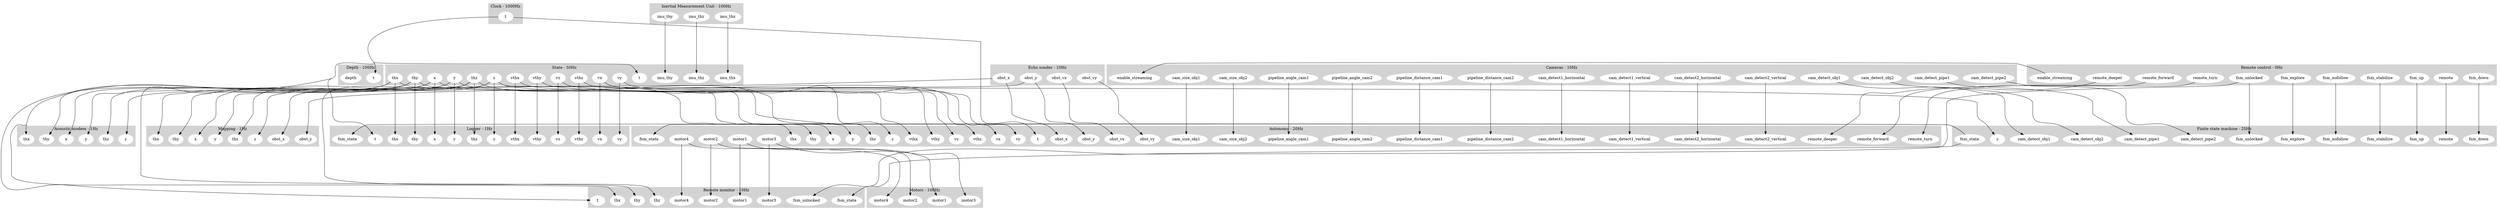 digraph links {
	concentrate=true;
	subgraph cluster_1 {
		label = "Acoustic modem - 1Hz";
		style=filled;
		color=lightgrey;
		node [style=filled,color=white];
		2 [label = "thx"];
		3 [label = "thy"];
		4 [label = "thz"];
		5 [label = "x"];
		6 [label = "y"];
		7 [label = "z"];
	}
	subgraph cluster_8 {
		label = "Autonomy - 20Hz";
		style=filled;
		color=lightgrey;
		node [style=filled,color=white];
		9 [label = "cam_detect1_horizontal"];
		10 [label = "cam_detect1_vertical"];
		11 [label = "cam_detect2_horizontal"];
		12 [label = "cam_detect2_vertical"];
		13 [label = "cam_size_obj1"];
		14 [label = "cam_size_obj2"];
		15 [label = "fsm_state"];
		16 [label = "obst_vx"];
		17 [label = "obst_vy"];
		18 [label = "obst_x"];
		19 [label = "obst_y"];
		20 [label = "pipeline_angle_cam1"];
		21 [label = "pipeline_angle_cam2"];
		22 [label = "pipeline_distance_cam1"];
		23 [label = "pipeline_distance_cam2"];
		24 [label = "remote_deeper"];
		25 [label = "remote_forward"];
		26 [label = "remote_turn"];
		27 [label = "t"];
		28 [label = "thx"];
		29 [label = "thy"];
		30 [label = "thz"];
		31 [label = "vthx"];
		32 [label = "vthy"];
		33 [label = "vthz"];
		34 [label = "vx"];
		35 [label = "vy"];
		36 [label = "vz"];
		37 [label = "x"];
		38 [label = "y"];
		39 [label = "z"];
		40 [label = "motor1"];
		41 [label = "motor2"];
		42 [label = "motor3"];
		43 [label = "motor4"];
	}
	subgraph cluster_44 {
		label = "Cameras - 10Hz";
		style=filled;
		color=lightgrey;
		node [style=filled,color=white];
		45 [label = "enable_streaming"];
		46 [label = "cam_detect1_horizontal"];
		47 [label = "cam_detect1_vertical"];
		48 [label = "cam_detect2_horizontal"];
		49 [label = "cam_detect2_vertical"];
		50 [label = "cam_detect_obj1"];
		51 [label = "cam_detect_obj2"];
		52 [label = "cam_detect_pipe1"];
		53 [label = "cam_detect_pipe2"];
		54 [label = "cam_size_obj1"];
		55 [label = "cam_size_obj2"];
		56 [label = "pipeline_angle_cam1"];
		57 [label = "pipeline_angle_cam2"];
		58 [label = "pipeline_distance_cam1"];
		59 [label = "pipeline_distance_cam2"];
	}
	subgraph cluster_60 {
		label = "Clock - 1000Hz";
		style=filled;
		color=lightgrey;
		node [style=filled,color=white];
		61 [label = "t"];
	}
	subgraph cluster_62 {
		label = "Depth - 100Hz";
		style=filled;
		color=lightgrey;
		node [style=filled,color=white];
		63 [label = "t"];
		64 [label = "depth"];
	}
	subgraph cluster_65 {
		label = "Echo sonder - 10Hz";
		style=filled;
		color=lightgrey;
		node [style=filled,color=white];
		66 [label = "obst_vx"];
		67 [label = "obst_vy"];
		68 [label = "obst_x"];
		69 [label = "obst_y"];
	}
	subgraph cluster_70 {
		label = "I2C - 100Hz";
		style=filled;
		color=lightgrey;
		node [style=filled,color=white];
	}
	subgraph cluster_71 {
		label = "Inertial Measurement Unit - 100Hz";
		style=filled;
		color=lightgrey;
		node [style=filled,color=white];
		72 [label = "imu_thx"];
		73 [label = "imu_thy"];
		74 [label = "imu_thz"];
	}
	subgraph cluster_75 {
		label = "Logger - 1Hz";
		style=filled;
		color=lightgrey;
		node [style=filled,color=white];
		76 [label = "fsm_state"];
		77 [label = "t"];
		78 [label = "thx"];
		79 [label = "thy"];
		80 [label = "thz"];
		81 [label = "vthx"];
		82 [label = "vthy"];
		83 [label = "vthz"];
		84 [label = "vx"];
		85 [label = "vy"];
		86 [label = "vz"];
		87 [label = "x"];
		88 [label = "y"];
		89 [label = "z"];
	}
	subgraph cluster_90 {
		label = "Mapping - 1Hz";
		style=filled;
		color=lightgrey;
		node [style=filled,color=white];
		91 [label = "obst_x"];
		92 [label = "obst_y"];
		93 [label = "thx"];
		94 [label = "thy"];
		95 [label = "thz"];
		96 [label = "x"];
		97 [label = "y"];
		98 [label = "z"];
	}
	subgraph cluster_99 {
		label = "Motors - 100Hz";
		style=filled;
		color=lightgrey;
		node [style=filled,color=white];
		100 [label = "motor1"];
		101 [label = "motor2"];
		102 [label = "motor3"];
		103 [label = "motor4"];
	}
	subgraph cluster_104 {
		label = "Remote control - 0Hz";
		style=filled;
		color=lightgrey;
		node [style=filled,color=white];
		105 [label = "enable_streaming"];
		106 [label = "fsm_down"];
		107 [label = "fsm_explore"];
		108 [label = "fsm_nofollow"];
		109 [label = "fsm_stabilize"];
		110 [label = "fsm_unlocked"];
		111 [label = "fsm_up"];
		112 [label = "remote"];
		113 [label = "remote_deeper"];
		114 [label = "remote_forward"];
		115 [label = "remote_turn"];
	}
	subgraph cluster_116 {
		label = "Remote monitor - 10Hz";
		style=filled;
		color=lightgrey;
		node [style=filled,color=white];
		117 [label = "fsm_state"];
		118 [label = "fsm_unlocked"];
		119 [label = "motor1"];
		120 [label = "motor2"];
		121 [label = "motor3"];
		122 [label = "motor4"];
		123 [label = "t"];
		124 [label = "thx"];
		125 [label = "thy"];
		126 [label = "thz"];
	}
	subgraph cluster_127 {
		label = "State - 50Hz";
		style=filled;
		color=lightgrey;
		node [style=filled,color=white];
		128 [label = "imu_thx"];
		129 [label = "imu_thy"];
		130 [label = "imu_thz"];
		131 [label = "t"];
		132 [label = "thx"];
		133 [label = "thy"];
		134 [label = "thz"];
		135 [label = "vthx"];
		136 [label = "vthy"];
		137 [label = "vthz"];
		138 [label = "vx"];
		139 [label = "vy"];
		140 [label = "vz"];
		141 [label = "x"];
		142 [label = "y"];
		143 [label = "z"];
	}
	subgraph cluster_144 {
		label = "Finite state machine - 25Hz";
		style=filled;
		color=lightgrey;
		node [style=filled,color=white];
		145 [label = "cam_detect_obj1"];
		146 [label = "cam_detect_obj2"];
		147 [label = "cam_detect_pipe1"];
		148 [label = "cam_detect_pipe2"];
		149 [label = "fsm_down"];
		150 [label = "fsm_explore"];
		151 [label = "fsm_nofollow"];
		152 [label = "fsm_stabilize"];
		153 [label = "fsm_unlocked"];
		154 [label = "fsm_up"];
		155 [label = "remote"];
		156 [label = "z"];
		157 [label = "fsm_state"];
	}
	46->9 [minlen=5];
	47->10 [minlen=5];
	48->11 [minlen=5];
	49->12 [minlen=5];
	50->145 [minlen=5];
	51->146 [minlen=5];
	52->147 [minlen=5];
	53->148 [minlen=5];
	54->13 [minlen=5];
	55->14 [minlen=5];
	105->45 [minlen=5];
	106->149 [minlen=5];
	107->150 [minlen=5];
	108->151 [minlen=5];
	109->152 [minlen=5];
	157->15 [minlen=5];
	157->76 [minlen=5];
	157->117 [minlen=5];
	110->118 [minlen=5];
	110->153 [minlen=5];
	111->154 [minlen=5];
	72->128 [minlen=5];
	73->129 [minlen=5];
	74->130 [minlen=5];
	40->100 [minlen=5];
	40->119 [minlen=5];
	41->101 [minlen=5];
	41->120 [minlen=5];
	42->102 [minlen=5];
	42->121 [minlen=5];
	43->103 [minlen=5];
	43->122 [minlen=5];
	66->16 [minlen=5];
	67->17 [minlen=5];
	68->18 [minlen=5];
	68->91 [minlen=5];
	69->19 [minlen=5];
	69->92 [minlen=5];
	56->20 [minlen=5];
	57->21 [minlen=5];
	58->22 [minlen=5];
	59->23 [minlen=5];
	112->155 [minlen=5];
	113->24 [minlen=5];
	114->25 [minlen=5];
	115->26 [minlen=5];
	61->27 [minlen=5];
	61->63 [minlen=5];
	61->77 [minlen=5];
	61->123 [minlen=5];
	61->131 [minlen=5];
	132->2 [minlen=5];
	132->28 [minlen=5];
	132->78 [minlen=5];
	132->93 [minlen=5];
	132->124 [minlen=5];
	133->3 [minlen=5];
	133->29 [minlen=5];
	133->79 [minlen=5];
	133->94 [minlen=5];
	133->125 [minlen=5];
	134->4 [minlen=5];
	134->30 [minlen=5];
	134->80 [minlen=5];
	134->95 [minlen=5];
	134->126 [minlen=5];
	135->31 [minlen=5];
	135->81 [minlen=5];
	136->32 [minlen=5];
	136->82 [minlen=5];
	137->33 [minlen=5];
	137->83 [minlen=5];
	138->34 [minlen=5];
	138->84 [minlen=5];
	139->35 [minlen=5];
	139->85 [minlen=5];
	140->36 [minlen=5];
	140->86 [minlen=5];
	141->5 [minlen=5];
	141->37 [minlen=5];
	141->87 [minlen=5];
	141->96 [minlen=5];
	142->6 [minlen=5];
	142->38 [minlen=5];
	142->88 [minlen=5];
	142->97 [minlen=5];
	143->7 [minlen=5];
	143->39 [minlen=5];
	143->89 [minlen=5];
	143->98 [minlen=5];
	143->156 [minlen=5];
}